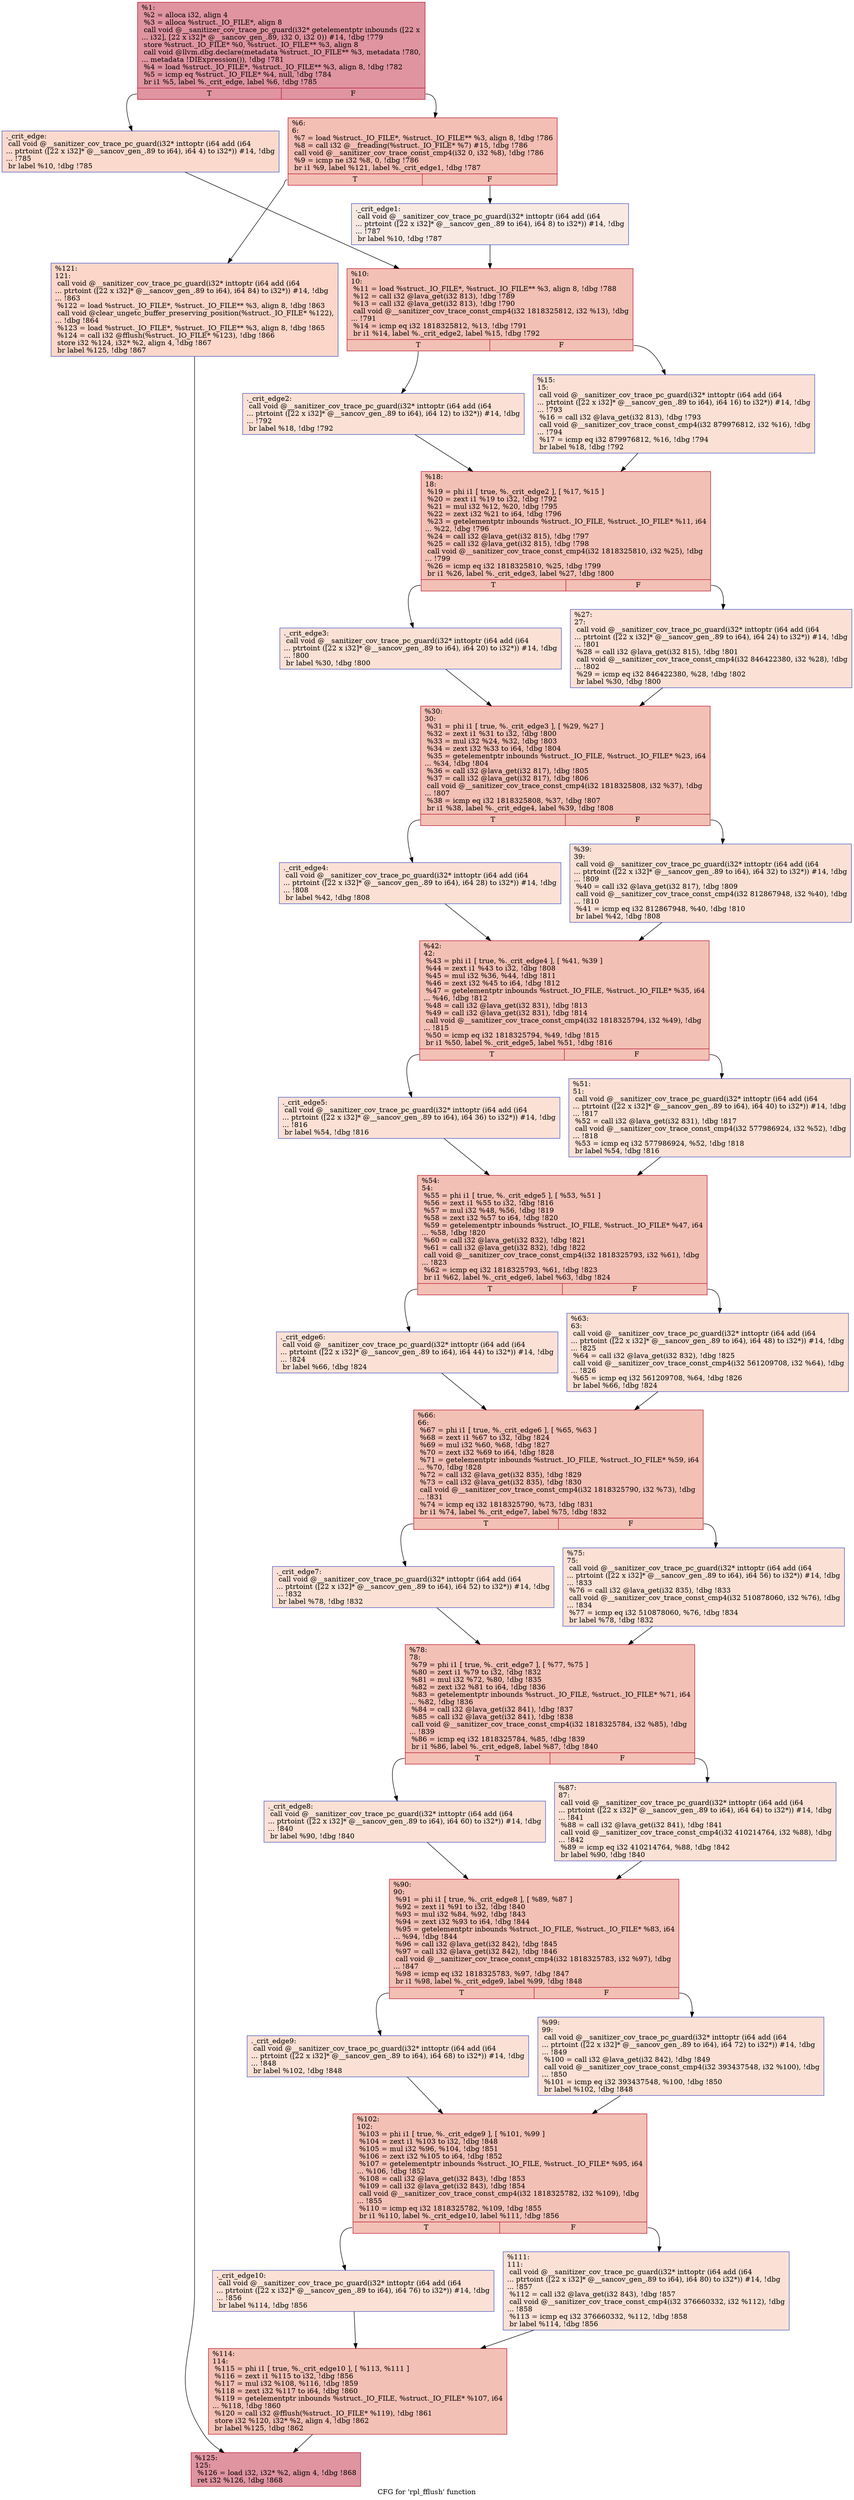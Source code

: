 digraph "CFG for 'rpl_fflush' function" {
	label="CFG for 'rpl_fflush' function";

	Node0x555ee5095ba0 [shape=record,color="#b70d28ff", style=filled, fillcolor="#b70d2870",label="{%1:\l  %2 = alloca i32, align 4\l  %3 = alloca %struct._IO_FILE*, align 8\l  call void @__sanitizer_cov_trace_pc_guard(i32* getelementptr inbounds ([22 x\l... i32], [22 x i32]* @__sancov_gen_.89, i32 0, i32 0)) #14, !dbg !779\l  store %struct._IO_FILE* %0, %struct._IO_FILE** %3, align 8\l  call void @llvm.dbg.declare(metadata %struct._IO_FILE** %3, metadata !780,\l... metadata !DIExpression()), !dbg !781\l  %4 = load %struct._IO_FILE*, %struct._IO_FILE** %3, align 8, !dbg !782\l  %5 = icmp eq %struct._IO_FILE* %4, null, !dbg !784\l  br i1 %5, label %._crit_edge, label %6, !dbg !785\l|{<s0>T|<s1>F}}"];
	Node0x555ee5095ba0:s0 -> Node0x555ee50962f0;
	Node0x555ee5095ba0:s1 -> Node0x555ee5096340;
	Node0x555ee50962f0 [shape=record,color="#3d50c3ff", style=filled, fillcolor="#f7ac8e70",label="{._crit_edge:                                      \l  call void @__sanitizer_cov_trace_pc_guard(i32* inttoptr (i64 add (i64\l... ptrtoint ([22 x i32]* @__sancov_gen_.89 to i64), i64 4) to i32*)) #14, !dbg\l... !785\l  br label %10, !dbg !785\l}"];
	Node0x555ee50962f0 -> Node0x555ee50963e0;
	Node0x555ee5096340 [shape=record,color="#b70d28ff", style=filled, fillcolor="#e36c5570",label="{%6:\l6:                                                \l  %7 = load %struct._IO_FILE*, %struct._IO_FILE** %3, align 8, !dbg !786\l  %8 = call i32 @__freading(%struct._IO_FILE* %7) #15, !dbg !786\l  call void @__sanitizer_cov_trace_const_cmp4(i32 0, i32 %8), !dbg !786\l  %9 = icmp ne i32 %8, 0, !dbg !786\l  br i1 %9, label %121, label %._crit_edge1, !dbg !787\l|{<s0>T|<s1>F}}"];
	Node0x555ee5096340:s0 -> Node0x555ee5096ca0;
	Node0x555ee5096340:s1 -> Node0x555ee5096390;
	Node0x555ee5096390 [shape=record,color="#3d50c3ff", style=filled, fillcolor="#efcebd70",label="{._crit_edge1:                                     \l  call void @__sanitizer_cov_trace_pc_guard(i32* inttoptr (i64 add (i64\l... ptrtoint ([22 x i32]* @__sancov_gen_.89 to i64), i64 8) to i32*)) #14, !dbg\l... !787\l  br label %10, !dbg !787\l}"];
	Node0x555ee5096390 -> Node0x555ee50963e0;
	Node0x555ee50963e0 [shape=record,color="#b70d28ff", style=filled, fillcolor="#e5705870",label="{%10:\l10:                                               \l  %11 = load %struct._IO_FILE*, %struct._IO_FILE** %3, align 8, !dbg !788\l  %12 = call i32 @lava_get(i32 813), !dbg !789\l  %13 = call i32 @lava_get(i32 813), !dbg !790\l  call void @__sanitizer_cov_trace_const_cmp4(i32 1818325812, i32 %13), !dbg\l... !791\l  %14 = icmp eq i32 1818325812, %13, !dbg !791\l  br i1 %14, label %._crit_edge2, label %15, !dbg !792\l|{<s0>T|<s1>F}}"];
	Node0x555ee50963e0:s0 -> Node0x555ee5096430;
	Node0x555ee50963e0:s1 -> Node0x555ee5096480;
	Node0x555ee5096430 [shape=record,color="#3d50c3ff", style=filled, fillcolor="#f7bca170",label="{._crit_edge2:                                     \l  call void @__sanitizer_cov_trace_pc_guard(i32* inttoptr (i64 add (i64\l... ptrtoint ([22 x i32]* @__sancov_gen_.89 to i64), i64 12) to i32*)) #14, !dbg\l... !792\l  br label %18, !dbg !792\l}"];
	Node0x555ee5096430 -> Node0x555ee50964d0;
	Node0x555ee5096480 [shape=record,color="#3d50c3ff", style=filled, fillcolor="#f7bca170",label="{%15:\l15:                                               \l  call void @__sanitizer_cov_trace_pc_guard(i32* inttoptr (i64 add (i64\l... ptrtoint ([22 x i32]* @__sancov_gen_.89 to i64), i64 16) to i32*)) #14, !dbg\l... !793\l  %16 = call i32 @lava_get(i32 813), !dbg !793\l  call void @__sanitizer_cov_trace_const_cmp4(i32 879976812, i32 %16), !dbg\l... !794\l  %17 = icmp eq i32 879976812, %16, !dbg !794\l  br label %18, !dbg !792\l}"];
	Node0x555ee5096480 -> Node0x555ee50964d0;
	Node0x555ee50964d0 [shape=record,color="#b70d28ff", style=filled, fillcolor="#e5705870",label="{%18:\l18:                                               \l  %19 = phi i1 [ true, %._crit_edge2 ], [ %17, %15 ]\l  %20 = zext i1 %19 to i32, !dbg !792\l  %21 = mul i32 %12, %20, !dbg !795\l  %22 = zext i32 %21 to i64, !dbg !796\l  %23 = getelementptr inbounds %struct._IO_FILE, %struct._IO_FILE* %11, i64\l... %22, !dbg !796\l  %24 = call i32 @lava_get(i32 815), !dbg !797\l  %25 = call i32 @lava_get(i32 815), !dbg !798\l  call void @__sanitizer_cov_trace_const_cmp4(i32 1818325810, i32 %25), !dbg\l... !799\l  %26 = icmp eq i32 1818325810, %25, !dbg !799\l  br i1 %26, label %._crit_edge3, label %27, !dbg !800\l|{<s0>T|<s1>F}}"];
	Node0x555ee50964d0:s0 -> Node0x555ee5096520;
	Node0x555ee50964d0:s1 -> Node0x555ee5096570;
	Node0x555ee5096520 [shape=record,color="#3d50c3ff", style=filled, fillcolor="#f7bca170",label="{._crit_edge3:                                     \l  call void @__sanitizer_cov_trace_pc_guard(i32* inttoptr (i64 add (i64\l... ptrtoint ([22 x i32]* @__sancov_gen_.89 to i64), i64 20) to i32*)) #14, !dbg\l... !800\l  br label %30, !dbg !800\l}"];
	Node0x555ee5096520 -> Node0x555ee50965c0;
	Node0x555ee5096570 [shape=record,color="#3d50c3ff", style=filled, fillcolor="#f7bca170",label="{%27:\l27:                                               \l  call void @__sanitizer_cov_trace_pc_guard(i32* inttoptr (i64 add (i64\l... ptrtoint ([22 x i32]* @__sancov_gen_.89 to i64), i64 24) to i32*)) #14, !dbg\l... !801\l  %28 = call i32 @lava_get(i32 815), !dbg !801\l  call void @__sanitizer_cov_trace_const_cmp4(i32 846422380, i32 %28), !dbg\l... !802\l  %29 = icmp eq i32 846422380, %28, !dbg !802\l  br label %30, !dbg !800\l}"];
	Node0x555ee5096570 -> Node0x555ee50965c0;
	Node0x555ee50965c0 [shape=record,color="#b70d28ff", style=filled, fillcolor="#e5705870",label="{%30:\l30:                                               \l  %31 = phi i1 [ true, %._crit_edge3 ], [ %29, %27 ]\l  %32 = zext i1 %31 to i32, !dbg !800\l  %33 = mul i32 %24, %32, !dbg !803\l  %34 = zext i32 %33 to i64, !dbg !804\l  %35 = getelementptr inbounds %struct._IO_FILE, %struct._IO_FILE* %23, i64\l... %34, !dbg !804\l  %36 = call i32 @lava_get(i32 817), !dbg !805\l  %37 = call i32 @lava_get(i32 817), !dbg !806\l  call void @__sanitizer_cov_trace_const_cmp4(i32 1818325808, i32 %37), !dbg\l... !807\l  %38 = icmp eq i32 1818325808, %37, !dbg !807\l  br i1 %38, label %._crit_edge4, label %39, !dbg !808\l|{<s0>T|<s1>F}}"];
	Node0x555ee50965c0:s0 -> Node0x555ee5096610;
	Node0x555ee50965c0:s1 -> Node0x555ee5096660;
	Node0x555ee5096610 [shape=record,color="#3d50c3ff", style=filled, fillcolor="#f7bca170",label="{._crit_edge4:                                     \l  call void @__sanitizer_cov_trace_pc_guard(i32* inttoptr (i64 add (i64\l... ptrtoint ([22 x i32]* @__sancov_gen_.89 to i64), i64 28) to i32*)) #14, !dbg\l... !808\l  br label %42, !dbg !808\l}"];
	Node0x555ee5096610 -> Node0x555ee50966b0;
	Node0x555ee5096660 [shape=record,color="#3d50c3ff", style=filled, fillcolor="#f7bca170",label="{%39:\l39:                                               \l  call void @__sanitizer_cov_trace_pc_guard(i32* inttoptr (i64 add (i64\l... ptrtoint ([22 x i32]* @__sancov_gen_.89 to i64), i64 32) to i32*)) #14, !dbg\l... !809\l  %40 = call i32 @lava_get(i32 817), !dbg !809\l  call void @__sanitizer_cov_trace_const_cmp4(i32 812867948, i32 %40), !dbg\l... !810\l  %41 = icmp eq i32 812867948, %40, !dbg !810\l  br label %42, !dbg !808\l}"];
	Node0x555ee5096660 -> Node0x555ee50966b0;
	Node0x555ee50966b0 [shape=record,color="#b70d28ff", style=filled, fillcolor="#e5705870",label="{%42:\l42:                                               \l  %43 = phi i1 [ true, %._crit_edge4 ], [ %41, %39 ]\l  %44 = zext i1 %43 to i32, !dbg !808\l  %45 = mul i32 %36, %44, !dbg !811\l  %46 = zext i32 %45 to i64, !dbg !812\l  %47 = getelementptr inbounds %struct._IO_FILE, %struct._IO_FILE* %35, i64\l... %46, !dbg !812\l  %48 = call i32 @lava_get(i32 831), !dbg !813\l  %49 = call i32 @lava_get(i32 831), !dbg !814\l  call void @__sanitizer_cov_trace_const_cmp4(i32 1818325794, i32 %49), !dbg\l... !815\l  %50 = icmp eq i32 1818325794, %49, !dbg !815\l  br i1 %50, label %._crit_edge5, label %51, !dbg !816\l|{<s0>T|<s1>F}}"];
	Node0x555ee50966b0:s0 -> Node0x555ee5096700;
	Node0x555ee50966b0:s1 -> Node0x555ee5096750;
	Node0x555ee5096700 [shape=record,color="#3d50c3ff", style=filled, fillcolor="#f7bca170",label="{._crit_edge5:                                     \l  call void @__sanitizer_cov_trace_pc_guard(i32* inttoptr (i64 add (i64\l... ptrtoint ([22 x i32]* @__sancov_gen_.89 to i64), i64 36) to i32*)) #14, !dbg\l... !816\l  br label %54, !dbg !816\l}"];
	Node0x555ee5096700 -> Node0x555ee50967a0;
	Node0x555ee5096750 [shape=record,color="#3d50c3ff", style=filled, fillcolor="#f7bca170",label="{%51:\l51:                                               \l  call void @__sanitizer_cov_trace_pc_guard(i32* inttoptr (i64 add (i64\l... ptrtoint ([22 x i32]* @__sancov_gen_.89 to i64), i64 40) to i32*)) #14, !dbg\l... !817\l  %52 = call i32 @lava_get(i32 831), !dbg !817\l  call void @__sanitizer_cov_trace_const_cmp4(i32 577986924, i32 %52), !dbg\l... !818\l  %53 = icmp eq i32 577986924, %52, !dbg !818\l  br label %54, !dbg !816\l}"];
	Node0x555ee5096750 -> Node0x555ee50967a0;
	Node0x555ee50967a0 [shape=record,color="#b70d28ff", style=filled, fillcolor="#e5705870",label="{%54:\l54:                                               \l  %55 = phi i1 [ true, %._crit_edge5 ], [ %53, %51 ]\l  %56 = zext i1 %55 to i32, !dbg !816\l  %57 = mul i32 %48, %56, !dbg !819\l  %58 = zext i32 %57 to i64, !dbg !820\l  %59 = getelementptr inbounds %struct._IO_FILE, %struct._IO_FILE* %47, i64\l... %58, !dbg !820\l  %60 = call i32 @lava_get(i32 832), !dbg !821\l  %61 = call i32 @lava_get(i32 832), !dbg !822\l  call void @__sanitizer_cov_trace_const_cmp4(i32 1818325793, i32 %61), !dbg\l... !823\l  %62 = icmp eq i32 1818325793, %61, !dbg !823\l  br i1 %62, label %._crit_edge6, label %63, !dbg !824\l|{<s0>T|<s1>F}}"];
	Node0x555ee50967a0:s0 -> Node0x555ee50967f0;
	Node0x555ee50967a0:s1 -> Node0x555ee5096840;
	Node0x555ee50967f0 [shape=record,color="#3d50c3ff", style=filled, fillcolor="#f7bca170",label="{._crit_edge6:                                     \l  call void @__sanitizer_cov_trace_pc_guard(i32* inttoptr (i64 add (i64\l... ptrtoint ([22 x i32]* @__sancov_gen_.89 to i64), i64 44) to i32*)) #14, !dbg\l... !824\l  br label %66, !dbg !824\l}"];
	Node0x555ee50967f0 -> Node0x555ee5096890;
	Node0x555ee5096840 [shape=record,color="#3d50c3ff", style=filled, fillcolor="#f7bca170",label="{%63:\l63:                                               \l  call void @__sanitizer_cov_trace_pc_guard(i32* inttoptr (i64 add (i64\l... ptrtoint ([22 x i32]* @__sancov_gen_.89 to i64), i64 48) to i32*)) #14, !dbg\l... !825\l  %64 = call i32 @lava_get(i32 832), !dbg !825\l  call void @__sanitizer_cov_trace_const_cmp4(i32 561209708, i32 %64), !dbg\l... !826\l  %65 = icmp eq i32 561209708, %64, !dbg !826\l  br label %66, !dbg !824\l}"];
	Node0x555ee5096840 -> Node0x555ee5096890;
	Node0x555ee5096890 [shape=record,color="#b70d28ff", style=filled, fillcolor="#e5705870",label="{%66:\l66:                                               \l  %67 = phi i1 [ true, %._crit_edge6 ], [ %65, %63 ]\l  %68 = zext i1 %67 to i32, !dbg !824\l  %69 = mul i32 %60, %68, !dbg !827\l  %70 = zext i32 %69 to i64, !dbg !828\l  %71 = getelementptr inbounds %struct._IO_FILE, %struct._IO_FILE* %59, i64\l... %70, !dbg !828\l  %72 = call i32 @lava_get(i32 835), !dbg !829\l  %73 = call i32 @lava_get(i32 835), !dbg !830\l  call void @__sanitizer_cov_trace_const_cmp4(i32 1818325790, i32 %73), !dbg\l... !831\l  %74 = icmp eq i32 1818325790, %73, !dbg !831\l  br i1 %74, label %._crit_edge7, label %75, !dbg !832\l|{<s0>T|<s1>F}}"];
	Node0x555ee5096890:s0 -> Node0x555ee50968e0;
	Node0x555ee5096890:s1 -> Node0x555ee5096930;
	Node0x555ee50968e0 [shape=record,color="#3d50c3ff", style=filled, fillcolor="#f7bca170",label="{._crit_edge7:                                     \l  call void @__sanitizer_cov_trace_pc_guard(i32* inttoptr (i64 add (i64\l... ptrtoint ([22 x i32]* @__sancov_gen_.89 to i64), i64 52) to i32*)) #14, !dbg\l... !832\l  br label %78, !dbg !832\l}"];
	Node0x555ee50968e0 -> Node0x555ee5096980;
	Node0x555ee5096930 [shape=record,color="#3d50c3ff", style=filled, fillcolor="#f7bca170",label="{%75:\l75:                                               \l  call void @__sanitizer_cov_trace_pc_guard(i32* inttoptr (i64 add (i64\l... ptrtoint ([22 x i32]* @__sancov_gen_.89 to i64), i64 56) to i32*)) #14, !dbg\l... !833\l  %76 = call i32 @lava_get(i32 835), !dbg !833\l  call void @__sanitizer_cov_trace_const_cmp4(i32 510878060, i32 %76), !dbg\l... !834\l  %77 = icmp eq i32 510878060, %76, !dbg !834\l  br label %78, !dbg !832\l}"];
	Node0x555ee5096930 -> Node0x555ee5096980;
	Node0x555ee5096980 [shape=record,color="#b70d28ff", style=filled, fillcolor="#e5705870",label="{%78:\l78:                                               \l  %79 = phi i1 [ true, %._crit_edge7 ], [ %77, %75 ]\l  %80 = zext i1 %79 to i32, !dbg !832\l  %81 = mul i32 %72, %80, !dbg !835\l  %82 = zext i32 %81 to i64, !dbg !836\l  %83 = getelementptr inbounds %struct._IO_FILE, %struct._IO_FILE* %71, i64\l... %82, !dbg !836\l  %84 = call i32 @lava_get(i32 841), !dbg !837\l  %85 = call i32 @lava_get(i32 841), !dbg !838\l  call void @__sanitizer_cov_trace_const_cmp4(i32 1818325784, i32 %85), !dbg\l... !839\l  %86 = icmp eq i32 1818325784, %85, !dbg !839\l  br i1 %86, label %._crit_edge8, label %87, !dbg !840\l|{<s0>T|<s1>F}}"];
	Node0x555ee5096980:s0 -> Node0x555ee50969d0;
	Node0x555ee5096980:s1 -> Node0x555ee5096a20;
	Node0x555ee50969d0 [shape=record,color="#3d50c3ff", style=filled, fillcolor="#f7bca170",label="{._crit_edge8:                                     \l  call void @__sanitizer_cov_trace_pc_guard(i32* inttoptr (i64 add (i64\l... ptrtoint ([22 x i32]* @__sancov_gen_.89 to i64), i64 60) to i32*)) #14, !dbg\l... !840\l  br label %90, !dbg !840\l}"];
	Node0x555ee50969d0 -> Node0x555ee5096a70;
	Node0x555ee5096a20 [shape=record,color="#3d50c3ff", style=filled, fillcolor="#f7bca170",label="{%87:\l87:                                               \l  call void @__sanitizer_cov_trace_pc_guard(i32* inttoptr (i64 add (i64\l... ptrtoint ([22 x i32]* @__sancov_gen_.89 to i64), i64 64) to i32*)) #14, !dbg\l... !841\l  %88 = call i32 @lava_get(i32 841), !dbg !841\l  call void @__sanitizer_cov_trace_const_cmp4(i32 410214764, i32 %88), !dbg\l... !842\l  %89 = icmp eq i32 410214764, %88, !dbg !842\l  br label %90, !dbg !840\l}"];
	Node0x555ee5096a20 -> Node0x555ee5096a70;
	Node0x555ee5096a70 [shape=record,color="#b70d28ff", style=filled, fillcolor="#e5705870",label="{%90:\l90:                                               \l  %91 = phi i1 [ true, %._crit_edge8 ], [ %89, %87 ]\l  %92 = zext i1 %91 to i32, !dbg !840\l  %93 = mul i32 %84, %92, !dbg !843\l  %94 = zext i32 %93 to i64, !dbg !844\l  %95 = getelementptr inbounds %struct._IO_FILE, %struct._IO_FILE* %83, i64\l... %94, !dbg !844\l  %96 = call i32 @lava_get(i32 842), !dbg !845\l  %97 = call i32 @lava_get(i32 842), !dbg !846\l  call void @__sanitizer_cov_trace_const_cmp4(i32 1818325783, i32 %97), !dbg\l... !847\l  %98 = icmp eq i32 1818325783, %97, !dbg !847\l  br i1 %98, label %._crit_edge9, label %99, !dbg !848\l|{<s0>T|<s1>F}}"];
	Node0x555ee5096a70:s0 -> Node0x555ee5096ac0;
	Node0x555ee5096a70:s1 -> Node0x555ee5096b10;
	Node0x555ee5096ac0 [shape=record,color="#3d50c3ff", style=filled, fillcolor="#f7bca170",label="{._crit_edge9:                                     \l  call void @__sanitizer_cov_trace_pc_guard(i32* inttoptr (i64 add (i64\l... ptrtoint ([22 x i32]* @__sancov_gen_.89 to i64), i64 68) to i32*)) #14, !dbg\l... !848\l  br label %102, !dbg !848\l}"];
	Node0x555ee5096ac0 -> Node0x555ee5096b60;
	Node0x555ee5096b10 [shape=record,color="#3d50c3ff", style=filled, fillcolor="#f7bca170",label="{%99:\l99:                                               \l  call void @__sanitizer_cov_trace_pc_guard(i32* inttoptr (i64 add (i64\l... ptrtoint ([22 x i32]* @__sancov_gen_.89 to i64), i64 72) to i32*)) #14, !dbg\l... !849\l  %100 = call i32 @lava_get(i32 842), !dbg !849\l  call void @__sanitizer_cov_trace_const_cmp4(i32 393437548, i32 %100), !dbg\l... !850\l  %101 = icmp eq i32 393437548, %100, !dbg !850\l  br label %102, !dbg !848\l}"];
	Node0x555ee5096b10 -> Node0x555ee5096b60;
	Node0x555ee5096b60 [shape=record,color="#b70d28ff", style=filled, fillcolor="#e5705870",label="{%102:\l102:                                              \l  %103 = phi i1 [ true, %._crit_edge9 ], [ %101, %99 ]\l  %104 = zext i1 %103 to i32, !dbg !848\l  %105 = mul i32 %96, %104, !dbg !851\l  %106 = zext i32 %105 to i64, !dbg !852\l  %107 = getelementptr inbounds %struct._IO_FILE, %struct._IO_FILE* %95, i64\l... %106, !dbg !852\l  %108 = call i32 @lava_get(i32 843), !dbg !853\l  %109 = call i32 @lava_get(i32 843), !dbg !854\l  call void @__sanitizer_cov_trace_const_cmp4(i32 1818325782, i32 %109), !dbg\l... !855\l  %110 = icmp eq i32 1818325782, %109, !dbg !855\l  br i1 %110, label %._crit_edge10, label %111, !dbg !856\l|{<s0>T|<s1>F}}"];
	Node0x555ee5096b60:s0 -> Node0x555ee5096bb0;
	Node0x555ee5096b60:s1 -> Node0x555ee5096c00;
	Node0x555ee5096bb0 [shape=record,color="#3d50c3ff", style=filled, fillcolor="#f7bca170",label="{._crit_edge10:                                    \l  call void @__sanitizer_cov_trace_pc_guard(i32* inttoptr (i64 add (i64\l... ptrtoint ([22 x i32]* @__sancov_gen_.89 to i64), i64 76) to i32*)) #14, !dbg\l... !856\l  br label %114, !dbg !856\l}"];
	Node0x555ee5096bb0 -> Node0x555ee5096c50;
	Node0x555ee5096c00 [shape=record,color="#3d50c3ff", style=filled, fillcolor="#f7bca170",label="{%111:\l111:                                              \l  call void @__sanitizer_cov_trace_pc_guard(i32* inttoptr (i64 add (i64\l... ptrtoint ([22 x i32]* @__sancov_gen_.89 to i64), i64 80) to i32*)) #14, !dbg\l... !857\l  %112 = call i32 @lava_get(i32 843), !dbg !857\l  call void @__sanitizer_cov_trace_const_cmp4(i32 376660332, i32 %112), !dbg\l... !858\l  %113 = icmp eq i32 376660332, %112, !dbg !858\l  br label %114, !dbg !856\l}"];
	Node0x555ee5096c00 -> Node0x555ee5096c50;
	Node0x555ee5096c50 [shape=record,color="#b70d28ff", style=filled, fillcolor="#e5705870",label="{%114:\l114:                                              \l  %115 = phi i1 [ true, %._crit_edge10 ], [ %113, %111 ]\l  %116 = zext i1 %115 to i32, !dbg !856\l  %117 = mul i32 %108, %116, !dbg !859\l  %118 = zext i32 %117 to i64, !dbg !860\l  %119 = getelementptr inbounds %struct._IO_FILE, %struct._IO_FILE* %107, i64\l... %118, !dbg !860\l  %120 = call i32 @fflush(%struct._IO_FILE* %119), !dbg !861\l  store i32 %120, i32* %2, align 4, !dbg !862\l  br label %125, !dbg !862\l}"];
	Node0x555ee5096c50 -> Node0x555ee5096cf0;
	Node0x555ee5096ca0 [shape=record,color="#3d50c3ff", style=filled, fillcolor="#f6a38570",label="{%121:\l121:                                              \l  call void @__sanitizer_cov_trace_pc_guard(i32* inttoptr (i64 add (i64\l... ptrtoint ([22 x i32]* @__sancov_gen_.89 to i64), i64 84) to i32*)) #14, !dbg\l... !863\l  %122 = load %struct._IO_FILE*, %struct._IO_FILE** %3, align 8, !dbg !863\l  call void @clear_ungetc_buffer_preserving_position(%struct._IO_FILE* %122),\l... !dbg !864\l  %123 = load %struct._IO_FILE*, %struct._IO_FILE** %3, align 8, !dbg !865\l  %124 = call i32 @fflush(%struct._IO_FILE* %123), !dbg !866\l  store i32 %124, i32* %2, align 4, !dbg !867\l  br label %125, !dbg !867\l}"];
	Node0x555ee5096ca0 -> Node0x555ee5096cf0;
	Node0x555ee5096cf0 [shape=record,color="#b70d28ff", style=filled, fillcolor="#b70d2870",label="{%125:\l125:                                              \l  %126 = load i32, i32* %2, align 4, !dbg !868\l  ret i32 %126, !dbg !868\l}"];
}
